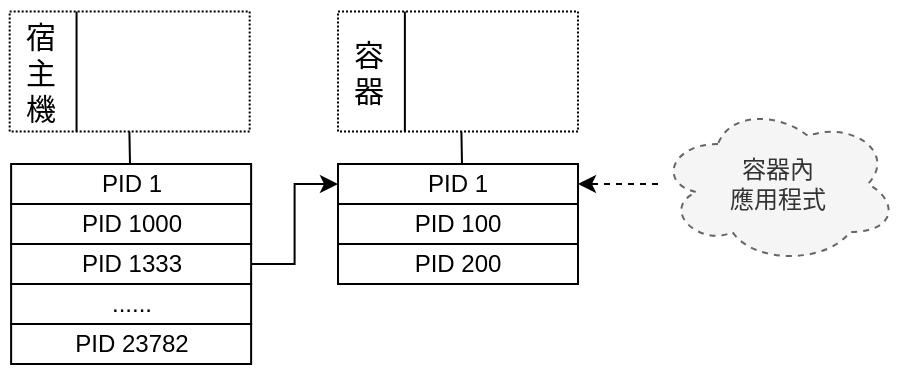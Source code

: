 <mxfile version="24.7.5" pages="2">
  <diagram name="宿主機與容器對應" id="-axNmvO5U7fkxRzgi_83">
    <mxGraphModel dx="819" dy="482" grid="1" gridSize="10" guides="1" tooltips="1" connect="1" arrows="1" fold="1" page="1" pageScale="1" pageWidth="1169" pageHeight="827" math="0" shadow="0">
      <root>
        <mxCell id="0" />
        <mxCell id="1" parent="0" />
        <mxCell id="nVHt28sZmbLQS7MiYamL-7" value="PID 1" style="rounded=0;whiteSpace=wrap;html=1;" vertex="1" parent="1">
          <mxGeometry x="326.56" y="100" width="120" height="20" as="geometry" />
        </mxCell>
        <mxCell id="nVHt28sZmbLQS7MiYamL-10" value="PID 1000" style="rounded=0;whiteSpace=wrap;html=1;" vertex="1" parent="1">
          <mxGeometry x="326.56" y="120" width="120" height="20" as="geometry" />
        </mxCell>
        <mxCell id="nVHt28sZmbLQS7MiYamL-17" style="edgeStyle=orthogonalEdgeStyle;rounded=0;orthogonalLoop=1;jettySize=auto;html=1;entryX=0;entryY=0.5;entryDx=0;entryDy=0;" edge="1" parent="1" source="nVHt28sZmbLQS7MiYamL-11" target="nVHt28sZmbLQS7MiYamL-14">
          <mxGeometry relative="1" as="geometry" />
        </mxCell>
        <mxCell id="nVHt28sZmbLQS7MiYamL-11" value="PID 1333" style="rounded=0;whiteSpace=wrap;html=1;" vertex="1" parent="1">
          <mxGeometry x="326.56" y="140" width="120" height="20" as="geometry" />
        </mxCell>
        <mxCell id="nVHt28sZmbLQS7MiYamL-12" value="......" style="rounded=0;whiteSpace=wrap;html=1;" vertex="1" parent="1">
          <mxGeometry x="326.56" y="160" width="120" height="20" as="geometry" />
        </mxCell>
        <mxCell id="nVHt28sZmbLQS7MiYamL-13" value="PID 23782" style="rounded=0;whiteSpace=wrap;html=1;" vertex="1" parent="1">
          <mxGeometry x="326.56" y="180" width="120" height="20" as="geometry" />
        </mxCell>
        <mxCell id="nVHt28sZmbLQS7MiYamL-14" value="PID 1" style="rounded=0;whiteSpace=wrap;html=1;" vertex="1" parent="1">
          <mxGeometry x="490" y="100" width="120" height="20" as="geometry" />
        </mxCell>
        <mxCell id="nVHt28sZmbLQS7MiYamL-15" value="PID 100" style="rounded=0;whiteSpace=wrap;html=1;" vertex="1" parent="1">
          <mxGeometry x="490" y="120" width="120" height="20" as="geometry" />
        </mxCell>
        <mxCell id="nVHt28sZmbLQS7MiYamL-16" value="PID 200" style="rounded=0;whiteSpace=wrap;html=1;" vertex="1" parent="1">
          <mxGeometry x="490" y="140" width="120" height="20" as="geometry" />
        </mxCell>
        <mxCell id="nVHt28sZmbLQS7MiYamL-19" style="edgeStyle=orthogonalEdgeStyle;rounded=0;orthogonalLoop=1;jettySize=auto;html=1;entryX=1;entryY=0.5;entryDx=0;entryDy=0;dashed=1;" edge="1" parent="1" source="nVHt28sZmbLQS7MiYamL-18" target="nVHt28sZmbLQS7MiYamL-14">
          <mxGeometry relative="1" as="geometry" />
        </mxCell>
        <mxCell id="nVHt28sZmbLQS7MiYamL-18" value="容器內&lt;div&gt;應用程式&lt;/div&gt;" style="ellipse;shape=cloud;whiteSpace=wrap;html=1;dashed=1;fillColor=#f5f5f5;fontColor=#333333;strokeColor=#666666;" vertex="1" parent="1">
          <mxGeometry x="650" y="70" width="120" height="80" as="geometry" />
        </mxCell>
        <mxCell id="nVHt28sZmbLQS7MiYamL-24" value="" style="rounded=0;whiteSpace=wrap;html=1;fontSize=15;dashed=1;dashPattern=1 1;" vertex="1" parent="1">
          <mxGeometry x="325.84" y="23.77" width="120" height="60" as="geometry" />
        </mxCell>
        <mxCell id="nVHt28sZmbLQS7MiYamL-25" value="宿&lt;div style=&quot;font-size: 15px;&quot;&gt;主&lt;/div&gt;&lt;div style=&quot;font-size: 15px;&quot;&gt;機&lt;/div&gt;" style="text;html=1;align=center;verticalAlign=middle;resizable=0;points=[];autosize=1;strokeColor=none;fillColor=none;fontSize=15;" vertex="1" parent="1">
          <mxGeometry x="321.28" y="18.77" width="40" height="70" as="geometry" />
        </mxCell>
        <mxCell id="nVHt28sZmbLQS7MiYamL-26" value="" style="endArrow=none;html=1;rounded=0;fontSize=15;" edge="1" parent="1">
          <mxGeometry width="50" height="50" relative="1" as="geometry">
            <mxPoint x="359.28" y="83.77" as="sourcePoint" />
            <mxPoint x="359.28" y="23.77" as="targetPoint" />
          </mxGeometry>
        </mxCell>
        <mxCell id="nVHt28sZmbLQS7MiYamL-1" value="" style="shape=image;verticalLabelPosition=bottom;labelBackgroundColor=default;verticalAlign=top;aspect=fixed;imageAspect=0;image=https://blog.nashtechglobal.com/wp-content/uploads/2024/09/Docker.logo2_.png;" vertex="1" parent="1">
          <mxGeometry x="370" y="27" width="61.88" height="53.77" as="geometry" />
        </mxCell>
        <mxCell id="nVHt28sZmbLQS7MiYamL-27" value="" style="rounded=0;whiteSpace=wrap;html=1;fontSize=15;dashed=1;dashPattern=1 1;" vertex="1" parent="1">
          <mxGeometry x="490" y="23.77" width="120" height="60" as="geometry" />
        </mxCell>
        <mxCell id="nVHt28sZmbLQS7MiYamL-28" value="容&lt;div&gt;器&lt;/div&gt;" style="text;html=1;align=center;verticalAlign=middle;resizable=0;points=[];autosize=1;strokeColor=none;fillColor=none;fontSize=15;" vertex="1" parent="1">
          <mxGeometry x="485.44" y="28.77" width="40" height="50" as="geometry" />
        </mxCell>
        <mxCell id="nVHt28sZmbLQS7MiYamL-29" value="" style="endArrow=none;html=1;rounded=0;fontSize=15;" edge="1" parent="1">
          <mxGeometry width="50" height="50" relative="1" as="geometry">
            <mxPoint x="523.44" y="83.77" as="sourcePoint" />
            <mxPoint x="523.44" y="23.77" as="targetPoint" />
          </mxGeometry>
        </mxCell>
        <mxCell id="nVHt28sZmbLQS7MiYamL-6" value="" style="shape=image;verticalLabelPosition=bottom;labelBackgroundColor=default;verticalAlign=top;aspect=fixed;imageAspect=0;image=https://www.melbournebioinformatics.org.au/tutorials/tutorials/docker/media/assets/container.svg;" vertex="1" parent="1">
          <mxGeometry x="543" y="33.04" width="41.46" height="41.46" as="geometry" />
        </mxCell>
        <mxCell id="nVHt28sZmbLQS7MiYamL-34" value="" style="endArrow=none;html=1;rounded=0;" edge="1" parent="1">
          <mxGeometry width="50" height="50" relative="1" as="geometry">
            <mxPoint x="386" y="100" as="sourcePoint" />
            <mxPoint x="385.7" y="83.77" as="targetPoint" />
          </mxGeometry>
        </mxCell>
        <mxCell id="nVHt28sZmbLQS7MiYamL-35" value="" style="endArrow=none;html=1;rounded=0;" edge="1" parent="1">
          <mxGeometry width="50" height="50" relative="1" as="geometry">
            <mxPoint x="552" y="100" as="sourcePoint" />
            <mxPoint x="551.7" y="83.77" as="targetPoint" />
          </mxGeometry>
        </mxCell>
      </root>
    </mxGraphModel>
  </diagram>
  <diagram name="殭屍容器說明" id="p8rPO0eJtpJuhWgOl_0_">
    <mxGraphModel dx="1195" dy="703" grid="1" gridSize="10" guides="1" tooltips="1" connect="1" arrows="1" fold="1" page="1" pageScale="1" pageWidth="1169" pageHeight="827" math="0" shadow="0">
      <root>
        <mxCell id="0h9ga6kyFN6bRCyz0yg4-0" />
        <mxCell id="0h9ga6kyFN6bRCyz0yg4-1" parent="0h9ga6kyFN6bRCyz0yg4-0" />
        <mxCell id="0h9ga6kyFN6bRCyz0yg4-2" value="PID 1" style="rounded=0;whiteSpace=wrap;html=1;" vertex="1" parent="0h9ga6kyFN6bRCyz0yg4-1">
          <mxGeometry x="326.56" y="100" width="120" height="20" as="geometry" />
        </mxCell>
        <mxCell id="0h9ga6kyFN6bRCyz0yg4-3" value="PID 1000" style="rounded=0;whiteSpace=wrap;html=1;" vertex="1" parent="0h9ga6kyFN6bRCyz0yg4-1">
          <mxGeometry x="326.56" y="120" width="120" height="20" as="geometry" />
        </mxCell>
        <mxCell id="0h9ga6kyFN6bRCyz0yg4-4" style="edgeStyle=orthogonalEdgeStyle;rounded=0;orthogonalLoop=1;jettySize=auto;html=1;entryX=0;entryY=0.5;entryDx=0;entryDy=0;" edge="1" parent="0h9ga6kyFN6bRCyz0yg4-1" source="0h9ga6kyFN6bRCyz0yg4-5" target="0h9ga6kyFN6bRCyz0yg4-9">
          <mxGeometry relative="1" as="geometry" />
        </mxCell>
        <mxCell id="0h9ga6kyFN6bRCyz0yg4-5" value="PID 1333" style="rounded=0;whiteSpace=wrap;html=1;" vertex="1" parent="0h9ga6kyFN6bRCyz0yg4-1">
          <mxGeometry x="326.56" y="140" width="120" height="20" as="geometry" />
        </mxCell>
        <mxCell id="0h9ga6kyFN6bRCyz0yg4-6" value="......" style="rounded=0;whiteSpace=wrap;html=1;" vertex="1" parent="0h9ga6kyFN6bRCyz0yg4-1">
          <mxGeometry x="326.56" y="160" width="120" height="20" as="geometry" />
        </mxCell>
        <mxCell id="0h9ga6kyFN6bRCyz0yg4-7" value="PID 23782" style="rounded=0;whiteSpace=wrap;html=1;" vertex="1" parent="0h9ga6kyFN6bRCyz0yg4-1">
          <mxGeometry x="326.56" y="180" width="120" height="20" as="geometry" />
        </mxCell>
        <mxCell id="0h9ga6kyFN6bRCyz0yg4-8" value="PID 1：Supervisord" style="rounded=0;whiteSpace=wrap;html=1;" vertex="1" parent="0h9ga6kyFN6bRCyz0yg4-1">
          <mxGeometry x="490" y="100" width="120" height="20" as="geometry" />
        </mxCell>
        <mxCell id="0h9ga6kyFN6bRCyz0yg4-9" value="PID 100 : Nginx" style="rounded=0;whiteSpace=wrap;html=1;" vertex="1" parent="0h9ga6kyFN6bRCyz0yg4-1">
          <mxGeometry x="490" y="120" width="120" height="20" as="geometry" />
        </mxCell>
        <mxCell id="0h9ga6kyFN6bRCyz0yg4-10" value="PID 200 : Redis" style="rounded=0;whiteSpace=wrap;html=1;" vertex="1" parent="0h9ga6kyFN6bRCyz0yg4-1">
          <mxGeometry x="490" y="140" width="120" height="20" as="geometry" />
        </mxCell>
        <mxCell id="0h9ga6kyFN6bRCyz0yg4-12" value="容器內&lt;div&gt;應用程式&lt;/div&gt;" style="ellipse;shape=cloud;whiteSpace=wrap;html=1;dashed=1;fillColor=#f5f5f5;fontColor=#333333;strokeColor=#666666;" vertex="1" parent="0h9ga6kyFN6bRCyz0yg4-1">
          <mxGeometry x="710" y="100" width="120" height="80" as="geometry" />
        </mxCell>
        <mxCell id="0h9ga6kyFN6bRCyz0yg4-13" value="" style="rounded=0;whiteSpace=wrap;html=1;fontSize=15;dashed=1;dashPattern=1 1;" vertex="1" parent="0h9ga6kyFN6bRCyz0yg4-1">
          <mxGeometry x="325.84" y="23.77" width="120" height="60" as="geometry" />
        </mxCell>
        <mxCell id="0h9ga6kyFN6bRCyz0yg4-14" value="宿&lt;div style=&quot;font-size: 15px;&quot;&gt;主&lt;/div&gt;&lt;div style=&quot;font-size: 15px;&quot;&gt;機&lt;/div&gt;" style="text;html=1;align=center;verticalAlign=middle;resizable=0;points=[];autosize=1;strokeColor=none;fillColor=none;fontSize=15;" vertex="1" parent="0h9ga6kyFN6bRCyz0yg4-1">
          <mxGeometry x="321.28" y="18.77" width="40" height="70" as="geometry" />
        </mxCell>
        <mxCell id="0h9ga6kyFN6bRCyz0yg4-15" value="" style="endArrow=none;html=1;rounded=0;fontSize=15;" edge="1" parent="0h9ga6kyFN6bRCyz0yg4-1">
          <mxGeometry width="50" height="50" relative="1" as="geometry">
            <mxPoint x="359.28" y="83.77" as="sourcePoint" />
            <mxPoint x="359.28" y="23.77" as="targetPoint" />
          </mxGeometry>
        </mxCell>
        <mxCell id="0h9ga6kyFN6bRCyz0yg4-16" value="" style="shape=image;verticalLabelPosition=bottom;labelBackgroundColor=default;verticalAlign=top;aspect=fixed;imageAspect=0;image=https://blog.nashtechglobal.com/wp-content/uploads/2024/09/Docker.logo2_.png;" vertex="1" parent="0h9ga6kyFN6bRCyz0yg4-1">
          <mxGeometry x="370" y="27" width="61.88" height="53.77" as="geometry" />
        </mxCell>
        <mxCell id="0h9ga6kyFN6bRCyz0yg4-17" value="" style="rounded=0;whiteSpace=wrap;html=1;fontSize=15;dashed=1;dashPattern=1 1;" vertex="1" parent="0h9ga6kyFN6bRCyz0yg4-1">
          <mxGeometry x="490" y="23.77" width="120" height="60" as="geometry" />
        </mxCell>
        <mxCell id="0h9ga6kyFN6bRCyz0yg4-18" value="&lt;div&gt;&lt;span style=&quot;background-color: initial;&quot;&gt;容&lt;/span&gt;&lt;br&gt;&lt;/div&gt;&lt;div&gt;器&lt;/div&gt;" style="text;html=1;align=center;verticalAlign=middle;resizable=0;points=[];autosize=1;strokeColor=none;fillColor=none;fontSize=15;" vertex="1" parent="0h9ga6kyFN6bRCyz0yg4-1">
          <mxGeometry x="485.44" y="28.77" width="40" height="50" as="geometry" />
        </mxCell>
        <mxCell id="0h9ga6kyFN6bRCyz0yg4-19" value="" style="endArrow=none;html=1;rounded=0;fontSize=15;" edge="1" parent="0h9ga6kyFN6bRCyz0yg4-1">
          <mxGeometry width="50" height="50" relative="1" as="geometry">
            <mxPoint x="523.44" y="83.77" as="sourcePoint" />
            <mxPoint x="523.44" y="23.77" as="targetPoint" />
          </mxGeometry>
        </mxCell>
        <mxCell id="0h9ga6kyFN6bRCyz0yg4-20" value="" style="shape=image;verticalLabelPosition=bottom;labelBackgroundColor=default;verticalAlign=top;aspect=fixed;imageAspect=0;image=https://www.melbournebioinformatics.org.au/tutorials/tutorials/docker/media/assets/container.svg;" vertex="1" parent="0h9ga6kyFN6bRCyz0yg4-1">
          <mxGeometry x="543" y="33.04" width="41.46" height="41.46" as="geometry" />
        </mxCell>
        <mxCell id="0h9ga6kyFN6bRCyz0yg4-21" value="" style="endArrow=none;html=1;rounded=0;" edge="1" parent="0h9ga6kyFN6bRCyz0yg4-1">
          <mxGeometry width="50" height="50" relative="1" as="geometry">
            <mxPoint x="386" y="100" as="sourcePoint" />
            <mxPoint x="385.7" y="83.77" as="targetPoint" />
          </mxGeometry>
        </mxCell>
        <mxCell id="0h9ga6kyFN6bRCyz0yg4-22" value="" style="endArrow=none;html=1;rounded=0;" edge="1" parent="0h9ga6kyFN6bRCyz0yg4-1">
          <mxGeometry width="50" height="50" relative="1" as="geometry">
            <mxPoint x="552" y="100" as="sourcePoint" />
            <mxPoint x="551.7" y="83.77" as="targetPoint" />
          </mxGeometry>
        </mxCell>
        <mxCell id="a-0RZg5VJnBPb4ujLKyr-0" value="PID 300 : Mysql" style="rounded=0;whiteSpace=wrap;html=1;" vertex="1" parent="0h9ga6kyFN6bRCyz0yg4-1">
          <mxGeometry x="490" y="160" width="120" height="20" as="geometry" />
        </mxCell>
        <mxCell id="a-0RZg5VJnBPb4ujLKyr-1" value="√" style="rounded=0;whiteSpace=wrap;html=1;" vertex="1" parent="0h9ga6kyFN6bRCyz0yg4-1">
          <mxGeometry x="610" y="100" width="40" height="20" as="geometry" />
        </mxCell>
        <mxCell id="a-0RZg5VJnBPb4ujLKyr-2" value="√" style="rounded=0;whiteSpace=wrap;html=1;" vertex="1" parent="0h9ga6kyFN6bRCyz0yg4-1">
          <mxGeometry x="610" y="120" width="40" height="20" as="geometry" />
        </mxCell>
        <mxCell id="a-0RZg5VJnBPb4ujLKyr-3" value="√" style="rounded=0;whiteSpace=wrap;html=1;" vertex="1" parent="0h9ga6kyFN6bRCyz0yg4-1">
          <mxGeometry x="610" y="140" width="40" height="20" as="geometry" />
        </mxCell>
        <mxCell id="a-0RZg5VJnBPb4ujLKyr-4" value="√" style="rounded=0;whiteSpace=wrap;html=1;" vertex="1" parent="0h9ga6kyFN6bRCyz0yg4-1">
          <mxGeometry x="610" y="160" width="40" height="20" as="geometry" />
        </mxCell>
        <mxCell id="a-0RZg5VJnBPb4ujLKyr-5" value="PID 1" style="rounded=0;whiteSpace=wrap;html=1;" vertex="1" parent="0h9ga6kyFN6bRCyz0yg4-1">
          <mxGeometry x="326.56" y="391.23" width="120" height="20" as="geometry" />
        </mxCell>
        <mxCell id="a-0RZg5VJnBPb4ujLKyr-6" value="PID 1000" style="rounded=0;whiteSpace=wrap;html=1;" vertex="1" parent="0h9ga6kyFN6bRCyz0yg4-1">
          <mxGeometry x="326.56" y="411.23" width="120" height="20" as="geometry" />
        </mxCell>
        <mxCell id="a-0RZg5VJnBPb4ujLKyr-7" style="edgeStyle=orthogonalEdgeStyle;rounded=0;orthogonalLoop=1;jettySize=auto;html=1;entryX=0;entryY=0.5;entryDx=0;entryDy=0;" edge="1" parent="0h9ga6kyFN6bRCyz0yg4-1" source="a-0RZg5VJnBPb4ujLKyr-8" target="a-0RZg5VJnBPb4ujLKyr-12">
          <mxGeometry relative="1" as="geometry" />
        </mxCell>
        <mxCell id="a-0RZg5VJnBPb4ujLKyr-8" value="PID 1333" style="rounded=0;whiteSpace=wrap;html=1;" vertex="1" parent="0h9ga6kyFN6bRCyz0yg4-1">
          <mxGeometry x="326.56" y="431.23" width="120" height="20" as="geometry" />
        </mxCell>
        <mxCell id="a-0RZg5VJnBPb4ujLKyr-9" value="......" style="rounded=0;whiteSpace=wrap;html=1;" vertex="1" parent="0h9ga6kyFN6bRCyz0yg4-1">
          <mxGeometry x="326.56" y="451.23" width="120" height="20" as="geometry" />
        </mxCell>
        <mxCell id="a-0RZg5VJnBPb4ujLKyr-10" value="PID 23782" style="rounded=0;whiteSpace=wrap;html=1;" vertex="1" parent="0h9ga6kyFN6bRCyz0yg4-1">
          <mxGeometry x="326.56" y="471.23" width="120" height="20" as="geometry" />
        </mxCell>
        <mxCell id="a-0RZg5VJnBPb4ujLKyr-11" value="PID 1：Supervisord" style="rounded=0;whiteSpace=wrap;html=1;" vertex="1" parent="0h9ga6kyFN6bRCyz0yg4-1">
          <mxGeometry x="490" y="391.23" width="120" height="20" as="geometry" />
        </mxCell>
        <mxCell id="a-0RZg5VJnBPb4ujLKyr-12" value="PID 100 : Nginx" style="rounded=0;whiteSpace=wrap;html=1;" vertex="1" parent="0h9ga6kyFN6bRCyz0yg4-1">
          <mxGeometry x="490" y="411.23" width="120" height="20" as="geometry" />
        </mxCell>
        <mxCell id="a-0RZg5VJnBPb4ujLKyr-13" value="PID 200 : Redis" style="rounded=0;whiteSpace=wrap;html=1;" vertex="1" parent="0h9ga6kyFN6bRCyz0yg4-1">
          <mxGeometry x="490" y="431.23" width="120" height="20" as="geometry" />
        </mxCell>
        <mxCell id="a-0RZg5VJnBPb4ujLKyr-14" value="" style="rounded=0;whiteSpace=wrap;html=1;fontSize=15;dashed=1;dashPattern=1 1;" vertex="1" parent="0h9ga6kyFN6bRCyz0yg4-1">
          <mxGeometry x="325.84" y="315" width="120" height="60" as="geometry" />
        </mxCell>
        <mxCell id="a-0RZg5VJnBPb4ujLKyr-15" value="宿&lt;div style=&quot;font-size: 15px;&quot;&gt;主&lt;/div&gt;&lt;div style=&quot;font-size: 15px;&quot;&gt;機&lt;/div&gt;" style="text;html=1;align=center;verticalAlign=middle;resizable=0;points=[];autosize=1;strokeColor=none;fillColor=none;fontSize=15;" vertex="1" parent="0h9ga6kyFN6bRCyz0yg4-1">
          <mxGeometry x="321.28" y="310" width="40" height="70" as="geometry" />
        </mxCell>
        <mxCell id="a-0RZg5VJnBPb4ujLKyr-16" value="" style="endArrow=none;html=1;rounded=0;fontSize=15;" edge="1" parent="0h9ga6kyFN6bRCyz0yg4-1">
          <mxGeometry width="50" height="50" relative="1" as="geometry">
            <mxPoint x="359.28" y="375" as="sourcePoint" />
            <mxPoint x="359.28" y="315" as="targetPoint" />
          </mxGeometry>
        </mxCell>
        <mxCell id="a-0RZg5VJnBPb4ujLKyr-17" value="" style="shape=image;verticalLabelPosition=bottom;labelBackgroundColor=default;verticalAlign=top;aspect=fixed;imageAspect=0;image=https://blog.nashtechglobal.com/wp-content/uploads/2024/09/Docker.logo2_.png;" vertex="1" parent="0h9ga6kyFN6bRCyz0yg4-1">
          <mxGeometry x="370" y="318.23" width="61.88" height="53.77" as="geometry" />
        </mxCell>
        <mxCell id="a-0RZg5VJnBPb4ujLKyr-18" value="" style="rounded=0;whiteSpace=wrap;html=1;fontSize=15;dashed=1;dashPattern=1 1;" vertex="1" parent="0h9ga6kyFN6bRCyz0yg4-1">
          <mxGeometry x="490" y="315" width="120" height="60" as="geometry" />
        </mxCell>
        <mxCell id="a-0RZg5VJnBPb4ujLKyr-19" value="&lt;div&gt;&lt;span style=&quot;background-color: initial;&quot;&gt;容&lt;/span&gt;&lt;br&gt;&lt;/div&gt;&lt;div&gt;器&lt;/div&gt;" style="text;html=1;align=center;verticalAlign=middle;resizable=0;points=[];autosize=1;strokeColor=none;fillColor=none;fontSize=15;" vertex="1" parent="0h9ga6kyFN6bRCyz0yg4-1">
          <mxGeometry x="485.44" y="320" width="40" height="50" as="geometry" />
        </mxCell>
        <mxCell id="a-0RZg5VJnBPb4ujLKyr-20" value="" style="endArrow=none;html=1;rounded=0;fontSize=15;" edge="1" parent="0h9ga6kyFN6bRCyz0yg4-1">
          <mxGeometry width="50" height="50" relative="1" as="geometry">
            <mxPoint x="523.44" y="375" as="sourcePoint" />
            <mxPoint x="523.44" y="315" as="targetPoint" />
          </mxGeometry>
        </mxCell>
        <mxCell id="a-0RZg5VJnBPb4ujLKyr-21" value="" style="shape=image;verticalLabelPosition=bottom;labelBackgroundColor=default;verticalAlign=top;aspect=fixed;imageAspect=0;image=https://www.melbournebioinformatics.org.au/tutorials/tutorials/docker/media/assets/container.svg;" vertex="1" parent="0h9ga6kyFN6bRCyz0yg4-1">
          <mxGeometry x="543" y="324.27" width="41.46" height="41.46" as="geometry" />
        </mxCell>
        <mxCell id="a-0RZg5VJnBPb4ujLKyr-22" value="" style="endArrow=none;html=1;rounded=0;" edge="1" parent="0h9ga6kyFN6bRCyz0yg4-1">
          <mxGeometry width="50" height="50" relative="1" as="geometry">
            <mxPoint x="386" y="391.23" as="sourcePoint" />
            <mxPoint x="385.7" y="375" as="targetPoint" />
          </mxGeometry>
        </mxCell>
        <mxCell id="a-0RZg5VJnBPb4ujLKyr-23" value="" style="endArrow=none;html=1;rounded=0;" edge="1" parent="0h9ga6kyFN6bRCyz0yg4-1">
          <mxGeometry width="50" height="50" relative="1" as="geometry">
            <mxPoint x="552" y="391.23" as="sourcePoint" />
            <mxPoint x="551.7" y="375" as="targetPoint" />
          </mxGeometry>
        </mxCell>
        <mxCell id="a-0RZg5VJnBPb4ujLKyr-24" value="PID 300 : Mysql" style="rounded=0;whiteSpace=wrap;html=1;" vertex="1" parent="0h9ga6kyFN6bRCyz0yg4-1">
          <mxGeometry x="490" y="451.23" width="120" height="20" as="geometry" />
        </mxCell>
        <mxCell id="a-0RZg5VJnBPb4ujLKyr-25" value="√" style="rounded=0;whiteSpace=wrap;html=1;" vertex="1" parent="0h9ga6kyFN6bRCyz0yg4-1">
          <mxGeometry x="610" y="391.23" width="40" height="20" as="geometry" />
        </mxCell>
        <mxCell id="a-0RZg5VJnBPb4ujLKyr-26" value="×" style="rounded=0;whiteSpace=wrap;html=1;" vertex="1" parent="0h9ga6kyFN6bRCyz0yg4-1">
          <mxGeometry x="610" y="411.23" width="40" height="20" as="geometry" />
        </mxCell>
        <mxCell id="a-0RZg5VJnBPb4ujLKyr-27" value="×" style="rounded=0;whiteSpace=wrap;html=1;" vertex="1" parent="0h9ga6kyFN6bRCyz0yg4-1">
          <mxGeometry x="610" y="431.23" width="40" height="20" as="geometry" />
        </mxCell>
        <mxCell id="a-0RZg5VJnBPb4ujLKyr-28" value="×" style="rounded=0;whiteSpace=wrap;html=1;" vertex="1" parent="0h9ga6kyFN6bRCyz0yg4-1">
          <mxGeometry x="610" y="451.23" width="40" height="20" as="geometry" />
        </mxCell>
        <mxCell id="gG6-j-NH0OcHSugF2Eq7-0" value="" style="endArrow=none;dashed=1;html=1;rounded=0;" edge="1" parent="0h9ga6kyFN6bRCyz0yg4-1">
          <mxGeometry width="50" height="50" relative="1" as="geometry">
            <mxPoint x="660" y="110" as="sourcePoint" />
            <mxPoint x="699" y="110" as="targetPoint" />
          </mxGeometry>
        </mxCell>
        <mxCell id="gG6-j-NH0OcHSugF2Eq7-1" value="" style="endArrow=none;dashed=1;html=1;rounded=0;" edge="1" parent="0h9ga6kyFN6bRCyz0yg4-1">
          <mxGeometry width="50" height="50" relative="1" as="geometry">
            <mxPoint x="661" y="171" as="sourcePoint" />
            <mxPoint x="700" y="171" as="targetPoint" />
          </mxGeometry>
        </mxCell>
        <mxCell id="gG6-j-NH0OcHSugF2Eq7-2" value="" style="endArrow=none;dashed=1;html=1;rounded=0;" edge="1" parent="0h9ga6kyFN6bRCyz0yg4-1">
          <mxGeometry width="50" height="50" relative="1" as="geometry">
            <mxPoint x="700" y="110" as="sourcePoint" />
            <mxPoint x="700" y="170" as="targetPoint" />
          </mxGeometry>
        </mxCell>
        <mxCell id="gG6-j-NH0OcHSugF2Eq7-3" value="" style="endArrow=none;dashed=1;html=1;rounded=0;" edge="1" parent="0h9ga6kyFN6bRCyz0yg4-1">
          <mxGeometry width="50" height="50" relative="1" as="geometry">
            <mxPoint x="700" y="139.43" as="sourcePoint" />
            <mxPoint x="720" y="140" as="targetPoint" />
          </mxGeometry>
        </mxCell>
        <mxCell id="gG6-j-NH0OcHSugF2Eq7-4" value="容器內&lt;div&gt;應用程式&lt;/div&gt;" style="ellipse;shape=cloud;whiteSpace=wrap;html=1;dashed=1;fillColor=#f5f5f5;fontColor=#333333;strokeColor=#666666;" vertex="1" parent="0h9ga6kyFN6bRCyz0yg4-1">
          <mxGeometry x="709.44" y="391.23" width="120" height="80" as="geometry" />
        </mxCell>
        <mxCell id="gG6-j-NH0OcHSugF2Eq7-5" value="" style="endArrow=none;dashed=1;html=1;rounded=0;" edge="1" parent="0h9ga6kyFN6bRCyz0yg4-1">
          <mxGeometry width="50" height="50" relative="1" as="geometry">
            <mxPoint x="659.44" y="401.23" as="sourcePoint" />
            <mxPoint x="698.44" y="401.23" as="targetPoint" />
          </mxGeometry>
        </mxCell>
        <mxCell id="gG6-j-NH0OcHSugF2Eq7-6" value="" style="endArrow=none;dashed=1;html=1;rounded=0;" edge="1" parent="0h9ga6kyFN6bRCyz0yg4-1">
          <mxGeometry width="50" height="50" relative="1" as="geometry">
            <mxPoint x="660.44" y="462.23" as="sourcePoint" />
            <mxPoint x="699.44" y="462.23" as="targetPoint" />
          </mxGeometry>
        </mxCell>
        <mxCell id="gG6-j-NH0OcHSugF2Eq7-7" value="" style="endArrow=none;dashed=1;html=1;rounded=0;" edge="1" parent="0h9ga6kyFN6bRCyz0yg4-1">
          <mxGeometry width="50" height="50" relative="1" as="geometry">
            <mxPoint x="699.44" y="401.23" as="sourcePoint" />
            <mxPoint x="699.44" y="461.23" as="targetPoint" />
          </mxGeometry>
        </mxCell>
        <mxCell id="gG6-j-NH0OcHSugF2Eq7-8" value="" style="endArrow=none;dashed=1;html=1;rounded=0;" edge="1" parent="0h9ga6kyFN6bRCyz0yg4-1">
          <mxGeometry width="50" height="50" relative="1" as="geometry">
            <mxPoint x="699.44" y="430.66" as="sourcePoint" />
            <mxPoint x="719.44" y="431.23" as="targetPoint" />
          </mxGeometry>
        </mxCell>
        <mxCell id="gG6-j-NH0OcHSugF2Eq7-9" value="" style="shape=flexArrow;endArrow=classic;html=1;rounded=0;endWidth=37.222;endSize=8.647;width=48.333;" edge="1" parent="0h9ga6kyFN6bRCyz0yg4-1">
          <mxGeometry width="50" height="50" relative="1" as="geometry">
            <mxPoint x="480" y="230" as="sourcePoint" />
            <mxPoint x="480" y="300" as="targetPoint" />
          </mxGeometry>
        </mxCell>
        <mxCell id="gG6-j-NH0OcHSugF2Eq7-11" value="變成&lt;div&gt;殭屍容器&lt;/div&gt;" style="edgeLabel;html=1;align=center;verticalAlign=middle;resizable=0;points=[];" vertex="1" connectable="0" parent="gG6-j-NH0OcHSugF2Eq7-9">
          <mxGeometry x="-0.487" y="-8" relative="1" as="geometry">
            <mxPoint x="7" y="2" as="offset" />
          </mxGeometry>
        </mxCell>
      </root>
    </mxGraphModel>
  </diagram>
</mxfile>
